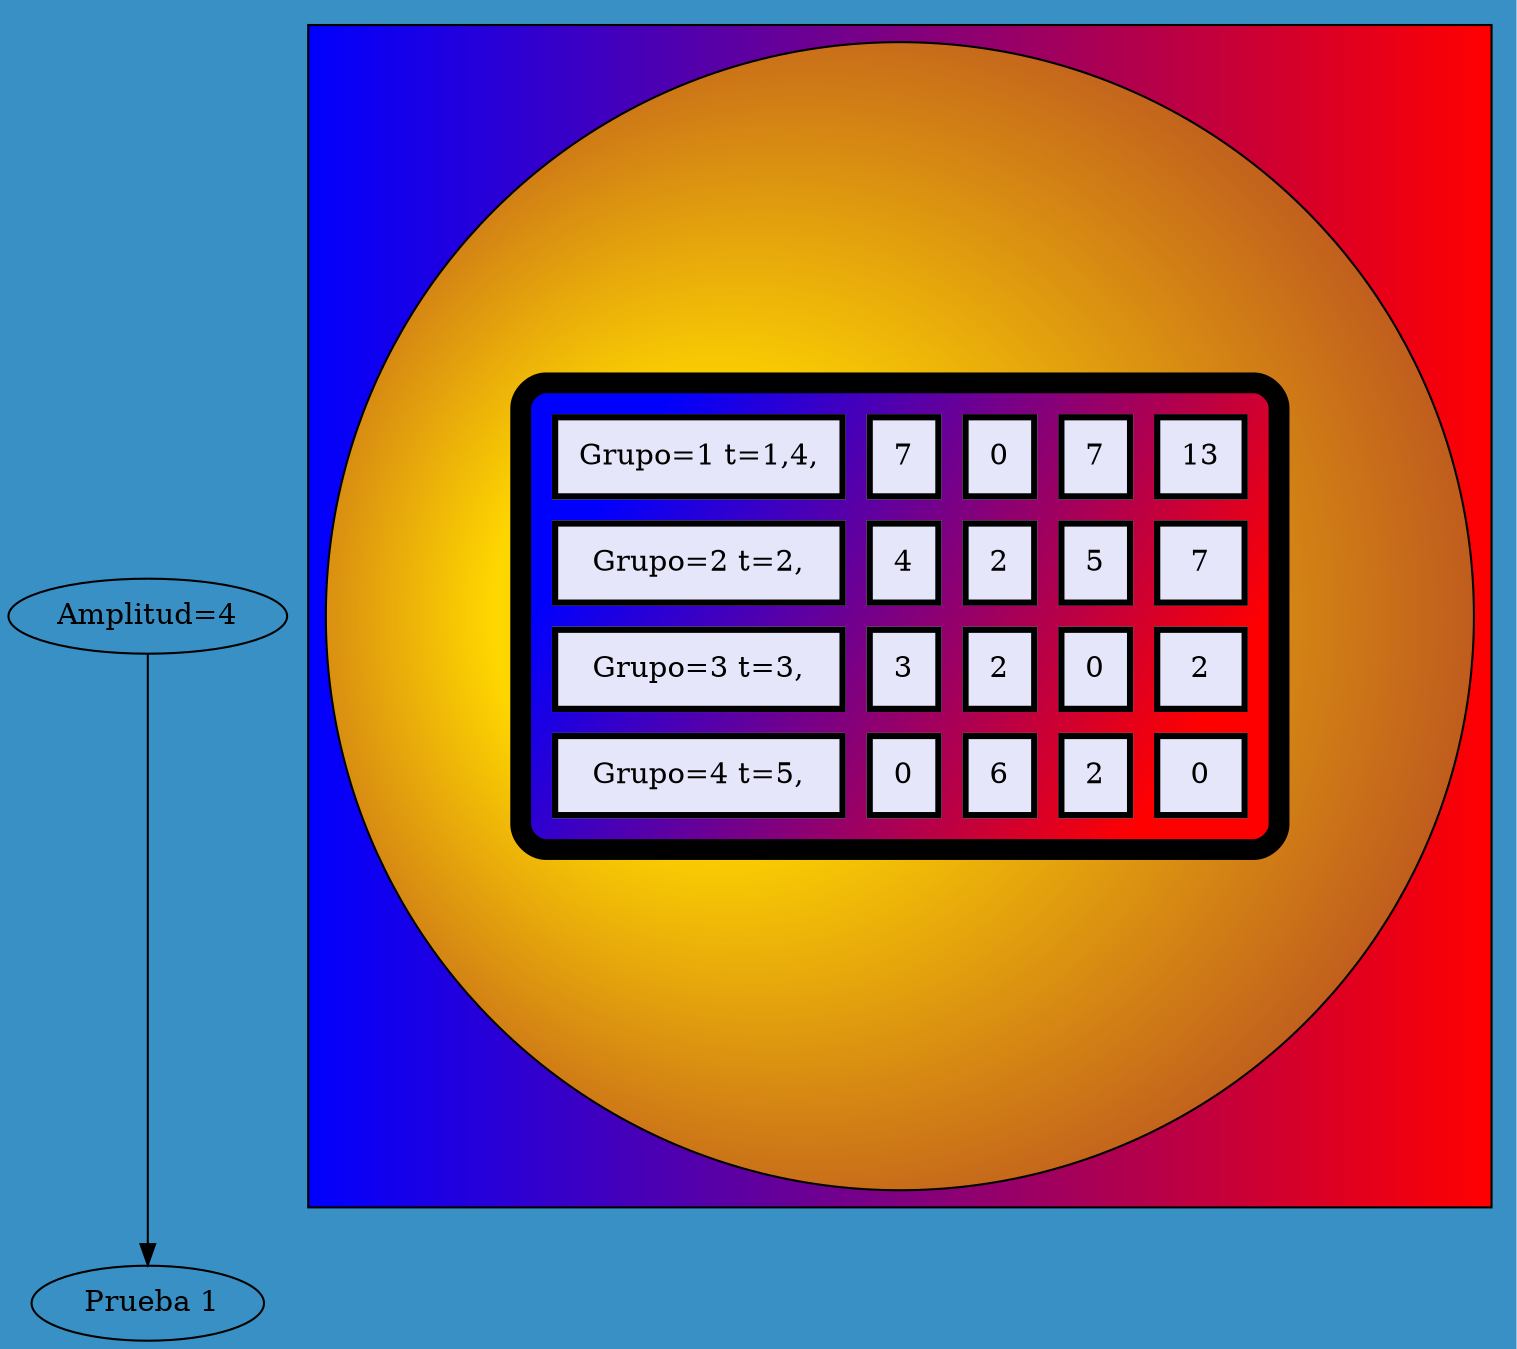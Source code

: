 
            digraph G {"Amplitud=4"->" Prueba 1" bgcolor="#3990C4" style="filled"
            subgraph cluster1 {fillcolor="blue:red" style="filled"
            node [shape=circle fillcolor="gold:brown" style="radial" gradientangle=180]
            a0 [ label=<
            <TABLE border="10" cellspacing="10" cellpadding="10" style="rounded" bgcolor="blue:red" gradientangle="315">
<TR><TD border="3"  bgcolor="lavender" gradientangle="315">Grupo=1 t=1,4,</TD>
<TD border="3"  bgcolor="lavender" gradientangle="315">7</TD>
<TD border="3"  bgcolor="lavender" gradientangle="315">0</TD>
<TD border="3"  bgcolor="lavender" gradientangle="315">7</TD>
<TD border="3"  bgcolor="lavender" gradientangle="315">13</TD>
</TR>
<TR><TD border="3"  bgcolor="lavender" gradientangle="315">Grupo=2 t=2,</TD>
<TD border="3"  bgcolor="lavender" gradientangle="315">4</TD>
<TD border="3"  bgcolor="lavender" gradientangle="315">2</TD>
<TD border="3"  bgcolor="lavender" gradientangle="315">5</TD>
<TD border="3"  bgcolor="lavender" gradientangle="315">7</TD>
</TR>
<TR><TD border="3"  bgcolor="lavender" gradientangle="315">Grupo=3 t=3,</TD>
<TD border="3"  bgcolor="lavender" gradientangle="315">3</TD>
<TD border="3"  bgcolor="lavender" gradientangle="315">2</TD>
<TD border="3"  bgcolor="lavender" gradientangle="315">0</TD>
<TD border="3"  bgcolor="lavender" gradientangle="315">2</TD>
</TR>
<TR><TD border="3"  bgcolor="lavender" gradientangle="315">Grupo=4 t=5,</TD>
<TD border="3"  bgcolor="lavender" gradientangle="315">0</TD>
<TD border="3"  bgcolor="lavender" gradientangle="315">6</TD>
<TD border="3"  bgcolor="lavender" gradientangle="315">2</TD>
<TD border="3"  bgcolor="lavender" gradientangle="315">0</TD>
 </TR></TABLE>>];
                }
                }
